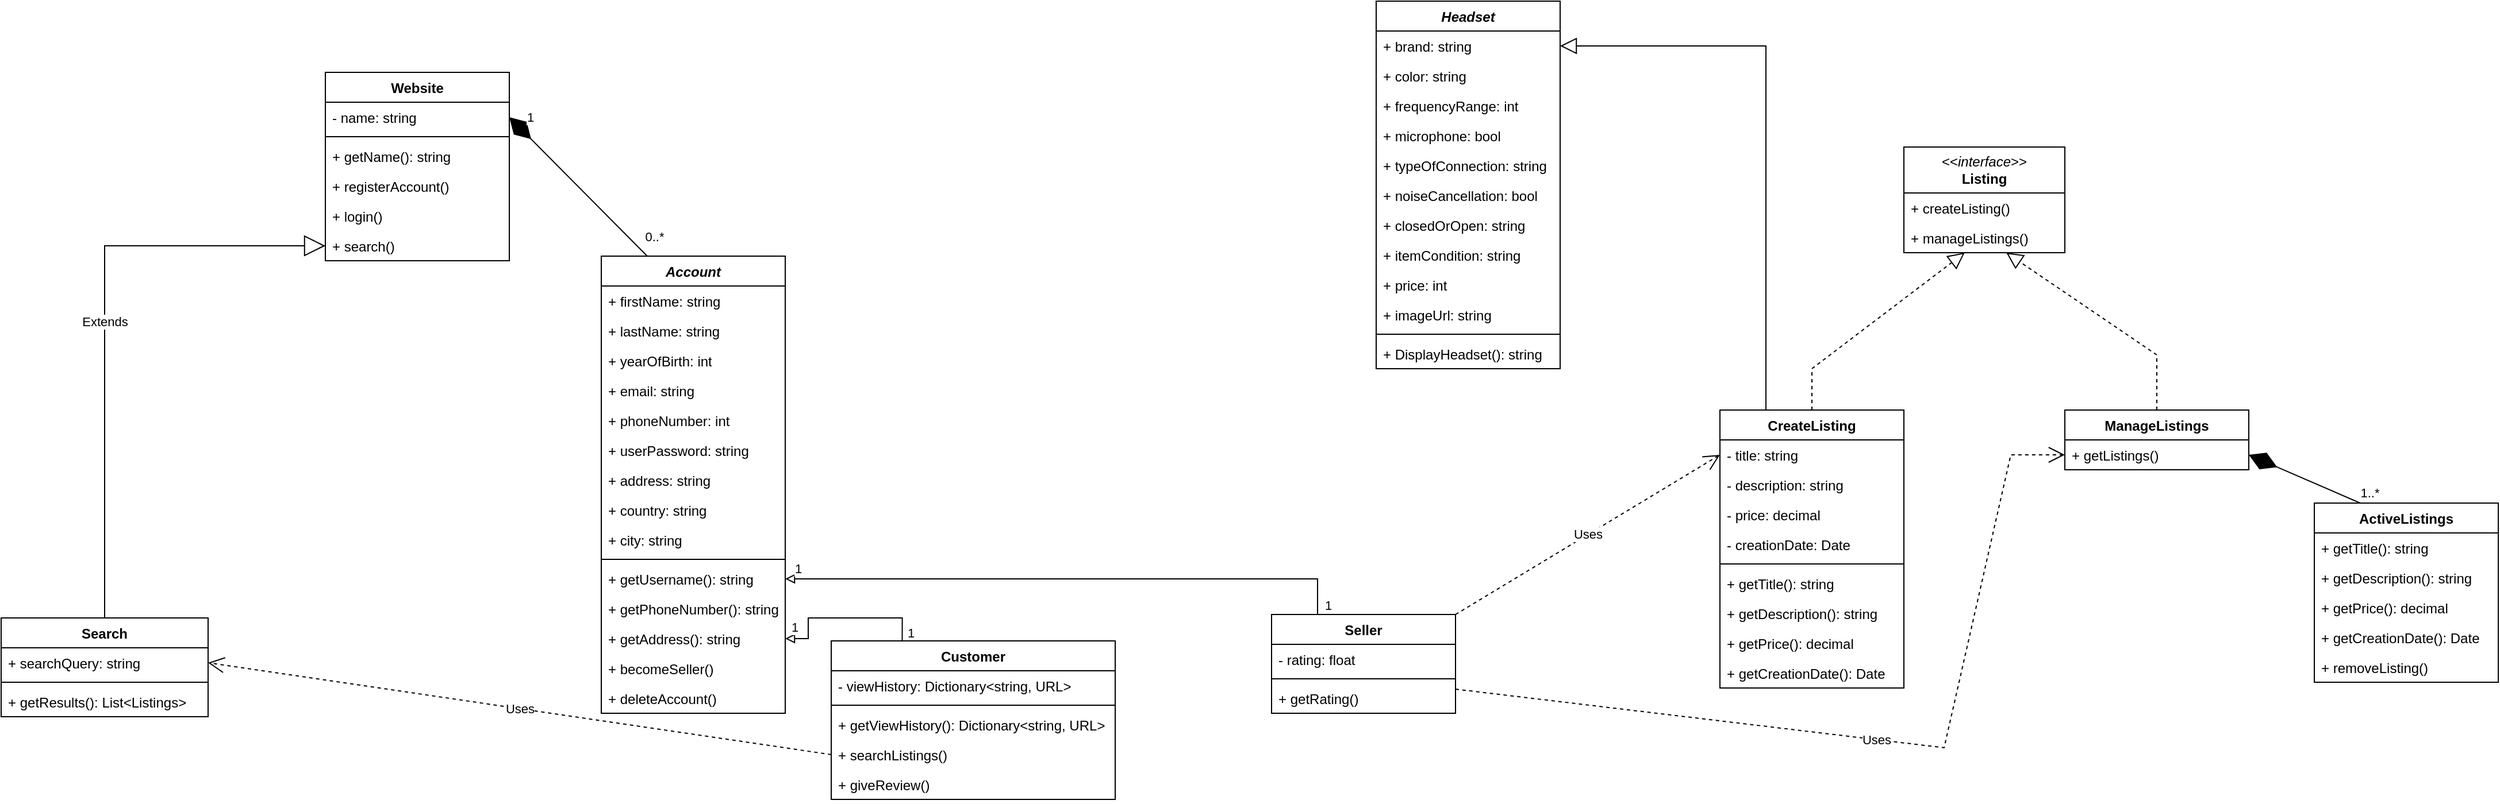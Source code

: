 <mxfile version="24.1.0" type="device">
  <diagram id="C5RBs43oDa-KdzZeNtuy" name="Page-1">
    <mxGraphModel dx="3180" dy="2260" grid="0" gridSize="10" guides="1" tooltips="1" connect="1" arrows="1" fold="1" page="0" pageScale="1" pageWidth="827" pageHeight="1169" math="0" shadow="0">
      <root>
        <mxCell id="WIyWlLk6GJQsqaUBKTNV-0" />
        <mxCell id="WIyWlLk6GJQsqaUBKTNV-1" parent="WIyWlLk6GJQsqaUBKTNV-0" />
        <mxCell id="Wh26aWjTV0uqgQxp3goM-0" value="Website" style="swimlane;fontStyle=1;align=center;verticalAlign=top;childLayout=stackLayout;horizontal=1;startSize=26;horizontalStack=0;resizeParent=1;resizeParentMax=0;resizeLast=0;collapsible=1;marginBottom=0;whiteSpace=wrap;html=1;" parent="WIyWlLk6GJQsqaUBKTNV-1" vertex="1">
          <mxGeometry x="400" y="40" width="160" height="164" as="geometry" />
        </mxCell>
        <mxCell id="Wh26aWjTV0uqgQxp3goM-1" value="- name: string" style="text;strokeColor=none;fillColor=none;align=left;verticalAlign=top;spacingLeft=4;spacingRight=4;overflow=hidden;rotatable=0;points=[[0,0.5],[1,0.5]];portConstraint=eastwest;whiteSpace=wrap;html=1;" parent="Wh26aWjTV0uqgQxp3goM-0" vertex="1">
          <mxGeometry y="26" width="160" height="26" as="geometry" />
        </mxCell>
        <mxCell id="Wh26aWjTV0uqgQxp3goM-2" value="" style="line;strokeWidth=1;fillColor=none;align=left;verticalAlign=middle;spacingTop=-1;spacingLeft=3;spacingRight=3;rotatable=0;labelPosition=right;points=[];portConstraint=eastwest;strokeColor=inherit;" parent="Wh26aWjTV0uqgQxp3goM-0" vertex="1">
          <mxGeometry y="52" width="160" height="8" as="geometry" />
        </mxCell>
        <mxCell id="Wh26aWjTV0uqgQxp3goM-3" value="+ getName(): string" style="text;strokeColor=none;fillColor=none;align=left;verticalAlign=top;spacingLeft=4;spacingRight=4;overflow=hidden;rotatable=0;points=[[0,0.5],[1,0.5]];portConstraint=eastwest;whiteSpace=wrap;html=1;" parent="Wh26aWjTV0uqgQxp3goM-0" vertex="1">
          <mxGeometry y="60" width="160" height="26" as="geometry" />
        </mxCell>
        <mxCell id="Wh26aWjTV0uqgQxp3goM-43" value="+ registerAccount()" style="text;strokeColor=none;fillColor=none;align=left;verticalAlign=top;spacingLeft=4;spacingRight=4;overflow=hidden;rotatable=0;points=[[0,0.5],[1,0.5]];portConstraint=eastwest;whiteSpace=wrap;html=1;" parent="Wh26aWjTV0uqgQxp3goM-0" vertex="1">
          <mxGeometry y="86" width="160" height="26" as="geometry" />
        </mxCell>
        <mxCell id="Wh26aWjTV0uqgQxp3goM-44" value="+ login()" style="text;strokeColor=none;fillColor=none;align=left;verticalAlign=top;spacingLeft=4;spacingRight=4;overflow=hidden;rotatable=0;points=[[0,0.5],[1,0.5]];portConstraint=eastwest;whiteSpace=wrap;html=1;" parent="Wh26aWjTV0uqgQxp3goM-0" vertex="1">
          <mxGeometry y="112" width="160" height="26" as="geometry" />
        </mxCell>
        <mxCell id="Wh26aWjTV0uqgQxp3goM-45" value="+ search()" style="text;strokeColor=none;fillColor=none;align=left;verticalAlign=top;spacingLeft=4;spacingRight=4;overflow=hidden;rotatable=0;points=[[0,0.5],[1,0.5]];portConstraint=eastwest;whiteSpace=wrap;html=1;" parent="Wh26aWjTV0uqgQxp3goM-0" vertex="1">
          <mxGeometry y="138" width="160" height="26" as="geometry" />
        </mxCell>
        <mxCell id="Wh26aWjTV0uqgQxp3goM-4" value="&lt;i&gt;Account&lt;/i&gt;" style="swimlane;fontStyle=1;align=center;verticalAlign=top;childLayout=stackLayout;horizontal=1;startSize=26;horizontalStack=0;resizeParent=1;resizeParentMax=0;resizeLast=0;collapsible=1;marginBottom=0;whiteSpace=wrap;html=1;" parent="WIyWlLk6GJQsqaUBKTNV-1" vertex="1">
          <mxGeometry x="640" y="200" width="160" height="398" as="geometry" />
        </mxCell>
        <mxCell id="Wh26aWjTV0uqgQxp3goM-5" value="+ firstName: string" style="text;strokeColor=none;fillColor=none;align=left;verticalAlign=top;spacingLeft=4;spacingRight=4;overflow=hidden;rotatable=0;points=[[0,0.5],[1,0.5]];portConstraint=eastwest;whiteSpace=wrap;html=1;" parent="Wh26aWjTV0uqgQxp3goM-4" vertex="1">
          <mxGeometry y="26" width="160" height="26" as="geometry" />
        </mxCell>
        <mxCell id="Wh26aWjTV0uqgQxp3goM-8" value="+ lastName: string" style="text;strokeColor=none;fillColor=none;align=left;verticalAlign=top;spacingLeft=4;spacingRight=4;overflow=hidden;rotatable=0;points=[[0,0.5],[1,0.5]];portConstraint=eastwest;whiteSpace=wrap;html=1;" parent="Wh26aWjTV0uqgQxp3goM-4" vertex="1">
          <mxGeometry y="52" width="160" height="26" as="geometry" />
        </mxCell>
        <mxCell id="Wh26aWjTV0uqgQxp3goM-9" value="+ yearOfBirth: int" style="text;strokeColor=none;fillColor=none;align=left;verticalAlign=top;spacingLeft=4;spacingRight=4;overflow=hidden;rotatable=0;points=[[0,0.5],[1,0.5]];portConstraint=eastwest;whiteSpace=wrap;html=1;" parent="Wh26aWjTV0uqgQxp3goM-4" vertex="1">
          <mxGeometry y="78" width="160" height="26" as="geometry" />
        </mxCell>
        <mxCell id="Wh26aWjTV0uqgQxp3goM-11" value="+ email: string" style="text;strokeColor=none;fillColor=none;align=left;verticalAlign=top;spacingLeft=4;spacingRight=4;overflow=hidden;rotatable=0;points=[[0,0.5],[1,0.5]];portConstraint=eastwest;whiteSpace=wrap;html=1;" parent="Wh26aWjTV0uqgQxp3goM-4" vertex="1">
          <mxGeometry y="104" width="160" height="26" as="geometry" />
        </mxCell>
        <mxCell id="oObmR9hAobZwhxBS3R79-1" value="+ phoneNumber: int" style="text;strokeColor=none;fillColor=none;align=left;verticalAlign=top;spacingLeft=4;spacingRight=4;overflow=hidden;rotatable=0;points=[[0,0.5],[1,0.5]];portConstraint=eastwest;whiteSpace=wrap;html=1;" vertex="1" parent="Wh26aWjTV0uqgQxp3goM-4">
          <mxGeometry y="130" width="160" height="26" as="geometry" />
        </mxCell>
        <mxCell id="oObmR9hAobZwhxBS3R79-0" value="+ userPassword: string" style="text;strokeColor=none;fillColor=none;align=left;verticalAlign=top;spacingLeft=4;spacingRight=4;overflow=hidden;rotatable=0;points=[[0,0.5],[1,0.5]];portConstraint=eastwest;whiteSpace=wrap;html=1;" vertex="1" parent="Wh26aWjTV0uqgQxp3goM-4">
          <mxGeometry y="156" width="160" height="26" as="geometry" />
        </mxCell>
        <mxCell id="Wh26aWjTV0uqgQxp3goM-10" value="+ address: string" style="text;strokeColor=none;fillColor=none;align=left;verticalAlign=top;spacingLeft=4;spacingRight=4;overflow=hidden;rotatable=0;points=[[0,0.5],[1,0.5]];portConstraint=eastwest;whiteSpace=wrap;html=1;" parent="Wh26aWjTV0uqgQxp3goM-4" vertex="1">
          <mxGeometry y="182" width="160" height="26" as="geometry" />
        </mxCell>
        <mxCell id="oObmR9hAobZwhxBS3R79-2" value="+ country: string" style="text;strokeColor=none;fillColor=none;align=left;verticalAlign=top;spacingLeft=4;spacingRight=4;overflow=hidden;rotatable=0;points=[[0,0.5],[1,0.5]];portConstraint=eastwest;whiteSpace=wrap;html=1;" vertex="1" parent="Wh26aWjTV0uqgQxp3goM-4">
          <mxGeometry y="208" width="160" height="26" as="geometry" />
        </mxCell>
        <mxCell id="oObmR9hAobZwhxBS3R79-3" value="+ city: string" style="text;strokeColor=none;fillColor=none;align=left;verticalAlign=top;spacingLeft=4;spacingRight=4;overflow=hidden;rotatable=0;points=[[0,0.5],[1,0.5]];portConstraint=eastwest;whiteSpace=wrap;html=1;" vertex="1" parent="Wh26aWjTV0uqgQxp3goM-4">
          <mxGeometry y="234" width="160" height="26" as="geometry" />
        </mxCell>
        <mxCell id="Wh26aWjTV0uqgQxp3goM-6" value="" style="line;strokeWidth=1;fillColor=none;align=left;verticalAlign=middle;spacingTop=-1;spacingLeft=3;spacingRight=3;rotatable=0;labelPosition=right;points=[];portConstraint=eastwest;strokeColor=inherit;" parent="Wh26aWjTV0uqgQxp3goM-4" vertex="1">
          <mxGeometry y="260" width="160" height="8" as="geometry" />
        </mxCell>
        <mxCell id="Wh26aWjTV0uqgQxp3goM-7" value="+ getUsername(): string" style="text;strokeColor=none;fillColor=none;align=left;verticalAlign=top;spacingLeft=4;spacingRight=4;overflow=hidden;rotatable=0;points=[[0,0.5],[1,0.5]];portConstraint=eastwest;whiteSpace=wrap;html=1;" parent="Wh26aWjTV0uqgQxp3goM-4" vertex="1">
          <mxGeometry y="268" width="160" height="26" as="geometry" />
        </mxCell>
        <mxCell id="Wh26aWjTV0uqgQxp3goM-12" value="+ getPhoneNumber(): string" style="text;strokeColor=none;fillColor=none;align=left;verticalAlign=top;spacingLeft=4;spacingRight=4;overflow=hidden;rotatable=0;points=[[0,0.5],[1,0.5]];portConstraint=eastwest;whiteSpace=wrap;html=1;" parent="Wh26aWjTV0uqgQxp3goM-4" vertex="1">
          <mxGeometry y="294" width="160" height="26" as="geometry" />
        </mxCell>
        <mxCell id="Wh26aWjTV0uqgQxp3goM-13" value="+ getAddress(): string" style="text;strokeColor=none;fillColor=none;align=left;verticalAlign=top;spacingLeft=4;spacingRight=4;overflow=hidden;rotatable=0;points=[[0,0.5],[1,0.5]];portConstraint=eastwest;whiteSpace=wrap;html=1;" parent="Wh26aWjTV0uqgQxp3goM-4" vertex="1">
          <mxGeometry y="320" width="160" height="26" as="geometry" />
        </mxCell>
        <mxCell id="Wh26aWjTV0uqgQxp3goM-46" value="+ becomeSeller()" style="text;strokeColor=none;fillColor=none;align=left;verticalAlign=top;spacingLeft=4;spacingRight=4;overflow=hidden;rotatable=0;points=[[0,0.5],[1,0.5]];portConstraint=eastwest;whiteSpace=wrap;html=1;" parent="Wh26aWjTV0uqgQxp3goM-4" vertex="1">
          <mxGeometry y="346" width="160" height="26" as="geometry" />
        </mxCell>
        <mxCell id="Wh26aWjTV0uqgQxp3goM-98" value="+ deleteAccount()" style="text;strokeColor=none;fillColor=none;align=left;verticalAlign=top;spacingLeft=4;spacingRight=4;overflow=hidden;rotatable=0;points=[[0,0.5],[1,0.5]];portConstraint=eastwest;whiteSpace=wrap;html=1;" parent="Wh26aWjTV0uqgQxp3goM-4" vertex="1">
          <mxGeometry y="372" width="160" height="26" as="geometry" />
        </mxCell>
        <mxCell id="Wh26aWjTV0uqgQxp3goM-18" value="" style="endArrow=diamondThin;endFill=1;endSize=24;html=1;rounded=0;entryX=1;entryY=0.5;entryDx=0;entryDy=0;exitX=0.25;exitY=0;exitDx=0;exitDy=0;" parent="WIyWlLk6GJQsqaUBKTNV-1" source="Wh26aWjTV0uqgQxp3goM-4" target="Wh26aWjTV0uqgQxp3goM-1" edge="1">
          <mxGeometry width="160" relative="1" as="geometry">
            <mxPoint x="690" y="190" as="sourcePoint" />
            <mxPoint x="850" y="190" as="targetPoint" />
          </mxGeometry>
        </mxCell>
        <mxCell id="Wh26aWjTV0uqgQxp3goM-19" value="1" style="edgeLabel;html=1;align=center;verticalAlign=middle;resizable=0;points=[];" parent="Wh26aWjTV0uqgQxp3goM-18" vertex="1" connectable="0">
          <mxGeometry x="0.67" y="2" relative="1" as="geometry">
            <mxPoint y="-21" as="offset" />
          </mxGeometry>
        </mxCell>
        <mxCell id="Wh26aWjTV0uqgQxp3goM-20" value="0..*" style="edgeLabel;html=1;align=center;verticalAlign=middle;resizable=0;points=[];" parent="Wh26aWjTV0uqgQxp3goM-18" vertex="1" connectable="0">
          <mxGeometry x="-0.796" relative="1" as="geometry">
            <mxPoint x="18" y="-5" as="offset" />
          </mxGeometry>
        </mxCell>
        <mxCell id="Wh26aWjTV0uqgQxp3goM-41" style="edgeStyle=orthogonalEdgeStyle;rounded=0;orthogonalLoop=1;jettySize=auto;html=1;exitX=0.25;exitY=0;exitDx=0;exitDy=0;entryX=1;entryY=0.5;entryDx=0;entryDy=0;endArrow=block;endFill=0;" parent="WIyWlLk6GJQsqaUBKTNV-1" source="Wh26aWjTV0uqgQxp3goM-21" target="Wh26aWjTV0uqgQxp3goM-13" edge="1">
          <mxGeometry relative="1" as="geometry" />
        </mxCell>
        <mxCell id="Wh26aWjTV0uqgQxp3goM-109" value="1" style="edgeLabel;html=1;align=center;verticalAlign=middle;resizable=0;points=[];" parent="Wh26aWjTV0uqgQxp3goM-41" vertex="1" connectable="0">
          <mxGeometry x="0.861" y="-1" relative="1" as="geometry">
            <mxPoint x="-2" y="-9" as="offset" />
          </mxGeometry>
        </mxCell>
        <mxCell id="Wh26aWjTV0uqgQxp3goM-110" value="1" style="edgeLabel;html=1;align=center;verticalAlign=middle;resizable=0;points=[];" parent="Wh26aWjTV0uqgQxp3goM-41" vertex="1" connectable="0">
          <mxGeometry x="-0.903" y="2" relative="1" as="geometry">
            <mxPoint x="9" as="offset" />
          </mxGeometry>
        </mxCell>
        <mxCell id="Wh26aWjTV0uqgQxp3goM-21" value="Customer" style="swimlane;fontStyle=1;align=center;verticalAlign=top;childLayout=stackLayout;horizontal=1;startSize=26;horizontalStack=0;resizeParent=1;resizeParentMax=0;resizeLast=0;collapsible=1;marginBottom=0;whiteSpace=wrap;html=1;" parent="WIyWlLk6GJQsqaUBKTNV-1" vertex="1">
          <mxGeometry x="840" y="535" width="247" height="138" as="geometry" />
        </mxCell>
        <mxCell id="Wh26aWjTV0uqgQxp3goM-26" value="- viewHistory: Dictionary&amp;lt;string, URL&amp;gt;" style="text;strokeColor=none;fillColor=none;align=left;verticalAlign=top;spacingLeft=4;spacingRight=4;overflow=hidden;rotatable=0;points=[[0,0.5],[1,0.5]];portConstraint=eastwest;whiteSpace=wrap;html=1;" parent="Wh26aWjTV0uqgQxp3goM-21" vertex="1">
          <mxGeometry y="26" width="247" height="26" as="geometry" />
        </mxCell>
        <mxCell id="Wh26aWjTV0uqgQxp3goM-27" value="" style="line;strokeWidth=1;fillColor=none;align=left;verticalAlign=middle;spacingTop=-1;spacingLeft=3;spacingRight=3;rotatable=0;labelPosition=right;points=[];portConstraint=eastwest;strokeColor=inherit;" parent="Wh26aWjTV0uqgQxp3goM-21" vertex="1">
          <mxGeometry y="52" width="247" height="8" as="geometry" />
        </mxCell>
        <mxCell id="Wh26aWjTV0uqgQxp3goM-104" value="+ getViewHistory(): Dictionary&amp;lt;string, URL&amp;gt;" style="text;strokeColor=none;fillColor=none;align=left;verticalAlign=top;spacingLeft=4;spacingRight=4;overflow=hidden;rotatable=0;points=[[0,0.5],[1,0.5]];portConstraint=eastwest;whiteSpace=wrap;html=1;" parent="Wh26aWjTV0uqgQxp3goM-21" vertex="1">
          <mxGeometry y="60" width="247" height="26" as="geometry" />
        </mxCell>
        <mxCell id="Wh26aWjTV0uqgQxp3goM-28" value="+ searchListings()" style="text;strokeColor=none;fillColor=none;align=left;verticalAlign=top;spacingLeft=4;spacingRight=4;overflow=hidden;rotatable=0;points=[[0,0.5],[1,0.5]];portConstraint=eastwest;whiteSpace=wrap;html=1;" parent="Wh26aWjTV0uqgQxp3goM-21" vertex="1">
          <mxGeometry y="86" width="247" height="26" as="geometry" />
        </mxCell>
        <mxCell id="Wh26aWjTV0uqgQxp3goM-29" value="+ giveReview()" style="text;strokeColor=none;fillColor=none;align=left;verticalAlign=top;spacingLeft=4;spacingRight=4;overflow=hidden;rotatable=0;points=[[0,0.5],[1,0.5]];portConstraint=eastwest;whiteSpace=wrap;html=1;" parent="Wh26aWjTV0uqgQxp3goM-21" vertex="1">
          <mxGeometry y="112" width="247" height="26" as="geometry" />
        </mxCell>
        <mxCell id="Wh26aWjTV0uqgQxp3goM-31" value="Seller" style="swimlane;fontStyle=1;align=center;verticalAlign=top;childLayout=stackLayout;horizontal=1;startSize=26;horizontalStack=0;resizeParent=1;resizeParentMax=0;resizeLast=0;collapsible=1;marginBottom=0;whiteSpace=wrap;html=1;" parent="WIyWlLk6GJQsqaUBKTNV-1" vertex="1">
          <mxGeometry x="1223" y="512" width="160" height="86" as="geometry" />
        </mxCell>
        <mxCell id="Wh26aWjTV0uqgQxp3goM-32" value="- rating: float" style="text;strokeColor=none;fillColor=none;align=left;verticalAlign=top;spacingLeft=4;spacingRight=4;overflow=hidden;rotatable=0;points=[[0,0.5],[1,0.5]];portConstraint=eastwest;whiteSpace=wrap;html=1;" parent="Wh26aWjTV0uqgQxp3goM-31" vertex="1">
          <mxGeometry y="26" width="160" height="26" as="geometry" />
        </mxCell>
        <mxCell id="Wh26aWjTV0uqgQxp3goM-37" value="" style="line;strokeWidth=1;fillColor=none;align=left;verticalAlign=middle;spacingTop=-1;spacingLeft=3;spacingRight=3;rotatable=0;labelPosition=right;points=[];portConstraint=eastwest;strokeColor=inherit;" parent="Wh26aWjTV0uqgQxp3goM-31" vertex="1">
          <mxGeometry y="52" width="160" height="8" as="geometry" />
        </mxCell>
        <mxCell id="Wh26aWjTV0uqgQxp3goM-97" value="+ getRating()" style="text;strokeColor=none;fillColor=none;align=left;verticalAlign=top;spacingLeft=4;spacingRight=4;overflow=hidden;rotatable=0;points=[[0,0.5],[1,0.5]];portConstraint=eastwest;whiteSpace=wrap;html=1;" parent="Wh26aWjTV0uqgQxp3goM-31" vertex="1">
          <mxGeometry y="60" width="160" height="26" as="geometry" />
        </mxCell>
        <mxCell id="Wh26aWjTV0uqgQxp3goM-42" style="edgeStyle=orthogonalEdgeStyle;rounded=0;orthogonalLoop=1;jettySize=auto;html=1;exitX=0.25;exitY=0;exitDx=0;exitDy=0;entryX=1;entryY=0.5;entryDx=0;entryDy=0;endArrow=block;endFill=0;" parent="WIyWlLk6GJQsqaUBKTNV-1" source="Wh26aWjTV0uqgQxp3goM-31" target="Wh26aWjTV0uqgQxp3goM-7" edge="1">
          <mxGeometry relative="1" as="geometry" />
        </mxCell>
        <mxCell id="Wh26aWjTV0uqgQxp3goM-107" value="1" style="edgeLabel;html=1;align=center;verticalAlign=middle;resizable=0;points=[];" parent="Wh26aWjTV0uqgQxp3goM-42" vertex="1" connectable="0">
          <mxGeometry x="0.933" relative="1" as="geometry">
            <mxPoint x="-6" y="-9" as="offset" />
          </mxGeometry>
        </mxCell>
        <mxCell id="Wh26aWjTV0uqgQxp3goM-108" value="1" style="edgeLabel;html=1;align=center;verticalAlign=middle;resizable=0;points=[];" parent="Wh26aWjTV0uqgQxp3goM-42" vertex="1" connectable="0">
          <mxGeometry x="-0.965" y="-1" relative="1" as="geometry">
            <mxPoint x="8" as="offset" />
          </mxGeometry>
        </mxCell>
        <mxCell id="Wh26aWjTV0uqgQxp3goM-48" value="&amp;lt;&amp;lt;&lt;i&gt;interface&lt;/i&gt;&amp;gt;&amp;gt;&lt;br&gt;&lt;b&gt;Listing&lt;/b&gt;" style="swimlane;fontStyle=0;childLayout=stackLayout;horizontal=1;startSize=40;fillColor=none;horizontalStack=0;resizeParent=1;resizeParentMax=0;resizeLast=0;collapsible=1;marginBottom=0;whiteSpace=wrap;html=1;" parent="WIyWlLk6GJQsqaUBKTNV-1" vertex="1">
          <mxGeometry x="1773" y="105" width="140" height="92" as="geometry" />
        </mxCell>
        <mxCell id="Wh26aWjTV0uqgQxp3goM-49" value="+ createListing()" style="text;strokeColor=none;fillColor=none;align=left;verticalAlign=top;spacingLeft=4;spacingRight=4;overflow=hidden;rotatable=0;points=[[0,0.5],[1,0.5]];portConstraint=eastwest;whiteSpace=wrap;html=1;" parent="Wh26aWjTV0uqgQxp3goM-48" vertex="1">
          <mxGeometry y="40" width="140" height="26" as="geometry" />
        </mxCell>
        <mxCell id="Wh26aWjTV0uqgQxp3goM-50" value="+ manageListings()" style="text;strokeColor=none;fillColor=none;align=left;verticalAlign=top;spacingLeft=4;spacingRight=4;overflow=hidden;rotatable=0;points=[[0,0.5],[1,0.5]];portConstraint=eastwest;whiteSpace=wrap;html=1;" parent="Wh26aWjTV0uqgQxp3goM-48" vertex="1">
          <mxGeometry y="66" width="140" height="26" as="geometry" />
        </mxCell>
        <mxCell id="Wh26aWjTV0uqgQxp3goM-52" value="CreateListing" style="swimlane;fontStyle=1;align=center;verticalAlign=top;childLayout=stackLayout;horizontal=1;startSize=26;horizontalStack=0;resizeParent=1;resizeParentMax=0;resizeLast=0;collapsible=1;marginBottom=0;whiteSpace=wrap;html=1;" parent="WIyWlLk6GJQsqaUBKTNV-1" vertex="1">
          <mxGeometry x="1613" y="334" width="160" height="242" as="geometry" />
        </mxCell>
        <mxCell id="Wh26aWjTV0uqgQxp3goM-53" value="- title: string" style="text;strokeColor=none;fillColor=none;align=left;verticalAlign=top;spacingLeft=4;spacingRight=4;overflow=hidden;rotatable=0;points=[[0,0.5],[1,0.5]];portConstraint=eastwest;whiteSpace=wrap;html=1;" parent="Wh26aWjTV0uqgQxp3goM-52" vertex="1">
          <mxGeometry y="26" width="160" height="26" as="geometry" />
        </mxCell>
        <mxCell id="Wh26aWjTV0uqgQxp3goM-60" value="- description: string" style="text;strokeColor=none;fillColor=none;align=left;verticalAlign=top;spacingLeft=4;spacingRight=4;overflow=hidden;rotatable=0;points=[[0,0.5],[1,0.5]];portConstraint=eastwest;whiteSpace=wrap;html=1;" parent="Wh26aWjTV0uqgQxp3goM-52" vertex="1">
          <mxGeometry y="52" width="160" height="26" as="geometry" />
        </mxCell>
        <mxCell id="Wh26aWjTV0uqgQxp3goM-61" value="- price: decimal" style="text;strokeColor=none;fillColor=none;align=left;verticalAlign=top;spacingLeft=4;spacingRight=4;overflow=hidden;rotatable=0;points=[[0,0.5],[1,0.5]];portConstraint=eastwest;whiteSpace=wrap;html=1;" parent="Wh26aWjTV0uqgQxp3goM-52" vertex="1">
          <mxGeometry y="78" width="160" height="26" as="geometry" />
        </mxCell>
        <mxCell id="Wh26aWjTV0uqgQxp3goM-62" value="- creationDate: Date" style="text;strokeColor=none;fillColor=none;align=left;verticalAlign=top;spacingLeft=4;spacingRight=4;overflow=hidden;rotatable=0;points=[[0,0.5],[1,0.5]];portConstraint=eastwest;whiteSpace=wrap;html=1;" parent="Wh26aWjTV0uqgQxp3goM-52" vertex="1">
          <mxGeometry y="104" width="160" height="26" as="geometry" />
        </mxCell>
        <mxCell id="Wh26aWjTV0uqgQxp3goM-54" value="" style="line;strokeWidth=1;fillColor=none;align=left;verticalAlign=middle;spacingTop=-1;spacingLeft=3;spacingRight=3;rotatable=0;labelPosition=right;points=[];portConstraint=eastwest;strokeColor=inherit;" parent="Wh26aWjTV0uqgQxp3goM-52" vertex="1">
          <mxGeometry y="130" width="160" height="8" as="geometry" />
        </mxCell>
        <mxCell id="Wh26aWjTV0uqgQxp3goM-55" value="+ getTitle(): string" style="text;strokeColor=none;fillColor=none;align=left;verticalAlign=top;spacingLeft=4;spacingRight=4;overflow=hidden;rotatable=0;points=[[0,0.5],[1,0.5]];portConstraint=eastwest;whiteSpace=wrap;html=1;" parent="Wh26aWjTV0uqgQxp3goM-52" vertex="1">
          <mxGeometry y="138" width="160" height="26" as="geometry" />
        </mxCell>
        <mxCell id="Wh26aWjTV0uqgQxp3goM-64" value="+ getDescription(): string" style="text;strokeColor=none;fillColor=none;align=left;verticalAlign=top;spacingLeft=4;spacingRight=4;overflow=hidden;rotatable=0;points=[[0,0.5],[1,0.5]];portConstraint=eastwest;whiteSpace=wrap;html=1;" parent="Wh26aWjTV0uqgQxp3goM-52" vertex="1">
          <mxGeometry y="164" width="160" height="26" as="geometry" />
        </mxCell>
        <mxCell id="Wh26aWjTV0uqgQxp3goM-65" value="+ getPrice(): decimal" style="text;strokeColor=none;fillColor=none;align=left;verticalAlign=top;spacingLeft=4;spacingRight=4;overflow=hidden;rotatable=0;points=[[0,0.5],[1,0.5]];portConstraint=eastwest;whiteSpace=wrap;html=1;" parent="Wh26aWjTV0uqgQxp3goM-52" vertex="1">
          <mxGeometry y="190" width="160" height="26" as="geometry" />
        </mxCell>
        <mxCell id="Wh26aWjTV0uqgQxp3goM-66" value="+ getCreationDate(): Date" style="text;strokeColor=none;fillColor=none;align=left;verticalAlign=top;spacingLeft=4;spacingRight=4;overflow=hidden;rotatable=0;points=[[0,0.5],[1,0.5]];portConstraint=eastwest;whiteSpace=wrap;html=1;" parent="Wh26aWjTV0uqgQxp3goM-52" vertex="1">
          <mxGeometry y="216" width="160" height="26" as="geometry" />
        </mxCell>
        <mxCell id="Wh26aWjTV0uqgQxp3goM-59" value="" style="endArrow=block;dashed=1;endFill=0;endSize=12;html=1;rounded=0;exitX=0.5;exitY=0;exitDx=0;exitDy=0;" parent="WIyWlLk6GJQsqaUBKTNV-1" source="Wh26aWjTV0uqgQxp3goM-52" target="Wh26aWjTV0uqgQxp3goM-50" edge="1">
          <mxGeometry width="160" relative="1" as="geometry">
            <mxPoint x="1674" y="314" as="sourcePoint" />
            <mxPoint x="1592" y="252" as="targetPoint" />
            <Array as="points">
              <mxPoint x="1693" y="298" />
            </Array>
          </mxGeometry>
        </mxCell>
        <mxCell id="Wh26aWjTV0uqgQxp3goM-67" value="ManageListings" style="swimlane;fontStyle=1;align=center;verticalAlign=top;childLayout=stackLayout;horizontal=1;startSize=26;horizontalStack=0;resizeParent=1;resizeParentMax=0;resizeLast=0;collapsible=1;marginBottom=0;whiteSpace=wrap;html=1;" parent="WIyWlLk6GJQsqaUBKTNV-1" vertex="1">
          <mxGeometry x="1913" y="334" width="160" height="52" as="geometry" />
        </mxCell>
        <mxCell id="Wh26aWjTV0uqgQxp3goM-73" value="+ getListings()" style="text;strokeColor=none;fillColor=none;align=left;verticalAlign=top;spacingLeft=4;spacingRight=4;overflow=hidden;rotatable=0;points=[[0,0.5],[1,0.5]];portConstraint=eastwest;whiteSpace=wrap;html=1;" parent="Wh26aWjTV0uqgQxp3goM-67" vertex="1">
          <mxGeometry y="26" width="160" height="26" as="geometry" />
        </mxCell>
        <mxCell id="Wh26aWjTV0uqgQxp3goM-78" value="" style="endArrow=block;dashed=1;endFill=0;endSize=12;html=1;rounded=0;exitX=0.5;exitY=0;exitDx=0;exitDy=0;" parent="WIyWlLk6GJQsqaUBKTNV-1" source="Wh26aWjTV0uqgQxp3goM-67" target="Wh26aWjTV0uqgQxp3goM-50" edge="1">
          <mxGeometry width="160" relative="1" as="geometry">
            <mxPoint x="1969" y="282" as="sourcePoint" />
            <mxPoint x="2129" y="282" as="targetPoint" />
            <Array as="points">
              <mxPoint x="1993" y="286" />
            </Array>
          </mxGeometry>
        </mxCell>
        <mxCell id="Wh26aWjTV0uqgQxp3goM-81" value="ActiveListings" style="swimlane;fontStyle=1;align=center;verticalAlign=top;childLayout=stackLayout;horizontal=1;startSize=26;horizontalStack=0;resizeParent=1;resizeParentMax=0;resizeLast=0;collapsible=1;marginBottom=0;whiteSpace=wrap;html=1;" parent="WIyWlLk6GJQsqaUBKTNV-1" vertex="1">
          <mxGeometry x="2130" y="415" width="160" height="156" as="geometry" />
        </mxCell>
        <mxCell id="Wh26aWjTV0uqgQxp3goM-87" value="+ getTitle(): string" style="text;strokeColor=none;fillColor=none;align=left;verticalAlign=top;spacingLeft=4;spacingRight=4;overflow=hidden;rotatable=0;points=[[0,0.5],[1,0.5]];portConstraint=eastwest;whiteSpace=wrap;html=1;" parent="Wh26aWjTV0uqgQxp3goM-81" vertex="1">
          <mxGeometry y="26" width="160" height="26" as="geometry" />
        </mxCell>
        <mxCell id="Wh26aWjTV0uqgQxp3goM-88" value="+ getDescription(): string" style="text;strokeColor=none;fillColor=none;align=left;verticalAlign=top;spacingLeft=4;spacingRight=4;overflow=hidden;rotatable=0;points=[[0,0.5],[1,0.5]];portConstraint=eastwest;whiteSpace=wrap;html=1;" parent="Wh26aWjTV0uqgQxp3goM-81" vertex="1">
          <mxGeometry y="52" width="160" height="26" as="geometry" />
        </mxCell>
        <mxCell id="Wh26aWjTV0uqgQxp3goM-89" value="+ getPrice(): decimal" style="text;strokeColor=none;fillColor=none;align=left;verticalAlign=top;spacingLeft=4;spacingRight=4;overflow=hidden;rotatable=0;points=[[0,0.5],[1,0.5]];portConstraint=eastwest;whiteSpace=wrap;html=1;" parent="Wh26aWjTV0uqgQxp3goM-81" vertex="1">
          <mxGeometry y="78" width="160" height="26" as="geometry" />
        </mxCell>
        <mxCell id="Wh26aWjTV0uqgQxp3goM-90" value="+ getCreationDate(): Date" style="text;strokeColor=none;fillColor=none;align=left;verticalAlign=top;spacingLeft=4;spacingRight=4;overflow=hidden;rotatable=0;points=[[0,0.5],[1,0.5]];portConstraint=eastwest;whiteSpace=wrap;html=1;" parent="Wh26aWjTV0uqgQxp3goM-81" vertex="1">
          <mxGeometry y="104" width="160" height="26" as="geometry" />
        </mxCell>
        <mxCell id="Wh26aWjTV0uqgQxp3goM-91" value="+ removeListing()" style="text;strokeColor=none;fillColor=none;align=left;verticalAlign=top;spacingLeft=4;spacingRight=4;overflow=hidden;rotatable=0;points=[[0,0.5],[1,0.5]];portConstraint=eastwest;whiteSpace=wrap;html=1;" parent="Wh26aWjTV0uqgQxp3goM-81" vertex="1">
          <mxGeometry y="130" width="160" height="26" as="geometry" />
        </mxCell>
        <mxCell id="Wh26aWjTV0uqgQxp3goM-94" value="" style="endArrow=diamondThin;endFill=1;endSize=24;html=1;rounded=0;entryX=1;entryY=0.5;entryDx=0;entryDy=0;exitX=0.25;exitY=0;exitDx=0;exitDy=0;" parent="WIyWlLk6GJQsqaUBKTNV-1" source="Wh26aWjTV0uqgQxp3goM-81" target="Wh26aWjTV0uqgQxp3goM-73" edge="1">
          <mxGeometry width="160" relative="1" as="geometry">
            <mxPoint x="1976" y="444" as="sourcePoint" />
            <mxPoint x="2136" y="444" as="targetPoint" />
          </mxGeometry>
        </mxCell>
        <mxCell id="Wh26aWjTV0uqgQxp3goM-111" value="1..*" style="edgeLabel;html=1;align=center;verticalAlign=middle;resizable=0;points=[];" parent="Wh26aWjTV0uqgQxp3goM-94" vertex="1" connectable="0">
          <mxGeometry x="-0.726" y="1" relative="1" as="geometry">
            <mxPoint x="21" y="-4" as="offset" />
          </mxGeometry>
        </mxCell>
        <mxCell id="Wh26aWjTV0uqgQxp3goM-95" value="Uses" style="endArrow=open;endSize=12;dashed=1;html=1;rounded=0;exitX=1;exitY=0;exitDx=0;exitDy=0;entryX=0;entryY=0.5;entryDx=0;entryDy=0;" parent="WIyWlLk6GJQsqaUBKTNV-1" source="Wh26aWjTV0uqgQxp3goM-31" target="Wh26aWjTV0uqgQxp3goM-53" edge="1">
          <mxGeometry width="160" relative="1" as="geometry">
            <mxPoint x="1401" y="449" as="sourcePoint" />
            <mxPoint x="1561" y="449" as="targetPoint" />
          </mxGeometry>
        </mxCell>
        <mxCell id="Wh26aWjTV0uqgQxp3goM-96" value="Uses" style="endArrow=open;endSize=12;dashed=1;html=1;rounded=0;exitX=1;exitY=0.5;exitDx=0;exitDy=0;entryX=0;entryY=0.5;entryDx=0;entryDy=0;" parent="WIyWlLk6GJQsqaUBKTNV-1" target="Wh26aWjTV0uqgQxp3goM-73" edge="1">
          <mxGeometry width="160" relative="1" as="geometry">
            <mxPoint x="1383" y="577" as="sourcePoint" />
            <mxPoint x="1649" y="619" as="targetPoint" />
            <Array as="points">
              <mxPoint x="1808" y="628" />
              <mxPoint x="1866" y="373" />
            </Array>
          </mxGeometry>
        </mxCell>
        <mxCell id="Wh26aWjTV0uqgQxp3goM-99" value="Search" style="swimlane;fontStyle=1;align=center;verticalAlign=top;childLayout=stackLayout;horizontal=1;startSize=26;horizontalStack=0;resizeParent=1;resizeParentMax=0;resizeLast=0;collapsible=1;marginBottom=0;whiteSpace=wrap;html=1;" parent="WIyWlLk6GJQsqaUBKTNV-1" vertex="1">
          <mxGeometry x="118" y="515" width="180" height="86" as="geometry" />
        </mxCell>
        <mxCell id="Wh26aWjTV0uqgQxp3goM-100" value="+ searchQuery: string" style="text;strokeColor=none;fillColor=none;align=left;verticalAlign=top;spacingLeft=4;spacingRight=4;overflow=hidden;rotatable=0;points=[[0,0.5],[1,0.5]];portConstraint=eastwest;whiteSpace=wrap;html=1;" parent="Wh26aWjTV0uqgQxp3goM-99" vertex="1">
          <mxGeometry y="26" width="180" height="26" as="geometry" />
        </mxCell>
        <mxCell id="Wh26aWjTV0uqgQxp3goM-101" value="" style="line;strokeWidth=1;fillColor=none;align=left;verticalAlign=middle;spacingTop=-1;spacingLeft=3;spacingRight=3;rotatable=0;labelPosition=right;points=[];portConstraint=eastwest;strokeColor=inherit;" parent="Wh26aWjTV0uqgQxp3goM-99" vertex="1">
          <mxGeometry y="52" width="180" height="8" as="geometry" />
        </mxCell>
        <mxCell id="Wh26aWjTV0uqgQxp3goM-102" value="+ getResults(): List&amp;lt;Listings&amp;gt;" style="text;strokeColor=none;fillColor=none;align=left;verticalAlign=top;spacingLeft=4;spacingRight=4;overflow=hidden;rotatable=0;points=[[0,0.5],[1,0.5]];portConstraint=eastwest;whiteSpace=wrap;html=1;" parent="Wh26aWjTV0uqgQxp3goM-99" vertex="1">
          <mxGeometry y="60" width="180" height="26" as="geometry" />
        </mxCell>
        <mxCell id="Wh26aWjTV0uqgQxp3goM-103" value="Uses" style="endArrow=open;endSize=12;dashed=1;html=1;rounded=0;entryX=1;entryY=0.5;entryDx=0;entryDy=0;exitX=0;exitY=0.5;exitDx=0;exitDy=0;" parent="WIyWlLk6GJQsqaUBKTNV-1" source="Wh26aWjTV0uqgQxp3goM-28" target="Wh26aWjTV0uqgQxp3goM-100" edge="1">
          <mxGeometry width="160" relative="1" as="geometry">
            <mxPoint x="795" y="591" as="sourcePoint" />
            <mxPoint x="955" y="591" as="targetPoint" />
          </mxGeometry>
        </mxCell>
        <mxCell id="Wh26aWjTV0uqgQxp3goM-105" value="Extends" style="endArrow=block;endSize=16;endFill=0;html=1;rounded=0;entryX=0;entryY=0.5;entryDx=0;entryDy=0;exitX=0.5;exitY=0;exitDx=0;exitDy=0;" parent="WIyWlLk6GJQsqaUBKTNV-1" source="Wh26aWjTV0uqgQxp3goM-99" target="Wh26aWjTV0uqgQxp3goM-45" edge="1">
          <mxGeometry width="160" relative="1" as="geometry">
            <mxPoint x="451" y="383" as="sourcePoint" />
            <mxPoint x="611" y="383" as="targetPoint" />
            <Array as="points">
              <mxPoint x="208" y="191" />
            </Array>
          </mxGeometry>
        </mxCell>
        <mxCell id="Wh26aWjTV0uqgQxp3goM-112" value="&lt;i&gt;Headset&lt;/i&gt;" style="swimlane;fontStyle=1;align=center;verticalAlign=top;childLayout=stackLayout;horizontal=1;startSize=26;horizontalStack=0;resizeParent=1;resizeParentMax=0;resizeLast=0;collapsible=1;marginBottom=0;whiteSpace=wrap;html=1;" parent="WIyWlLk6GJQsqaUBKTNV-1" vertex="1">
          <mxGeometry x="1314" y="-22" width="160" height="320" as="geometry" />
        </mxCell>
        <mxCell id="Wh26aWjTV0uqgQxp3goM-113" value="+ brand: string" style="text;strokeColor=none;fillColor=none;align=left;verticalAlign=top;spacingLeft=4;spacingRight=4;overflow=hidden;rotatable=0;points=[[0,0.5],[1,0.5]];portConstraint=eastwest;whiteSpace=wrap;html=1;" parent="Wh26aWjTV0uqgQxp3goM-112" vertex="1">
          <mxGeometry y="26" width="160" height="26" as="geometry" />
        </mxCell>
        <mxCell id="Wh26aWjTV0uqgQxp3goM-116" value="+ color: string" style="text;strokeColor=none;fillColor=none;align=left;verticalAlign=top;spacingLeft=4;spacingRight=4;overflow=hidden;rotatable=0;points=[[0,0.5],[1,0.5]];portConstraint=eastwest;whiteSpace=wrap;html=1;" parent="Wh26aWjTV0uqgQxp3goM-112" vertex="1">
          <mxGeometry y="52" width="160" height="26" as="geometry" />
        </mxCell>
        <mxCell id="Wh26aWjTV0uqgQxp3goM-117" value="+ frequencyRange: int" style="text;strokeColor=none;fillColor=none;align=left;verticalAlign=top;spacingLeft=4;spacingRight=4;overflow=hidden;rotatable=0;points=[[0,0.5],[1,0.5]];portConstraint=eastwest;whiteSpace=wrap;html=1;" parent="Wh26aWjTV0uqgQxp3goM-112" vertex="1">
          <mxGeometry y="78" width="160" height="26" as="geometry" />
        </mxCell>
        <mxCell id="Wh26aWjTV0uqgQxp3goM-118" value="+ microphone: bool" style="text;strokeColor=none;fillColor=none;align=left;verticalAlign=top;spacingLeft=4;spacingRight=4;overflow=hidden;rotatable=0;points=[[0,0.5],[1,0.5]];portConstraint=eastwest;whiteSpace=wrap;html=1;" parent="Wh26aWjTV0uqgQxp3goM-112" vertex="1">
          <mxGeometry y="104" width="160" height="26" as="geometry" />
        </mxCell>
        <mxCell id="Wh26aWjTV0uqgQxp3goM-120" value="+ typeOfConnection: string" style="text;strokeColor=none;fillColor=none;align=left;verticalAlign=top;spacingLeft=4;spacingRight=4;overflow=hidden;rotatable=0;points=[[0,0.5],[1,0.5]];portConstraint=eastwest;whiteSpace=wrap;html=1;" parent="Wh26aWjTV0uqgQxp3goM-112" vertex="1">
          <mxGeometry y="130" width="160" height="26" as="geometry" />
        </mxCell>
        <mxCell id="Wh26aWjTV0uqgQxp3goM-122" value="+ noiseCancellation: bool" style="text;strokeColor=none;fillColor=none;align=left;verticalAlign=top;spacingLeft=4;spacingRight=4;overflow=hidden;rotatable=0;points=[[0,0.5],[1,0.5]];portConstraint=eastwest;whiteSpace=wrap;html=1;" parent="Wh26aWjTV0uqgQxp3goM-112" vertex="1">
          <mxGeometry y="156" width="160" height="26" as="geometry" />
        </mxCell>
        <mxCell id="Wh26aWjTV0uqgQxp3goM-121" value="+ closedOrOpen: string" style="text;strokeColor=none;fillColor=none;align=left;verticalAlign=top;spacingLeft=4;spacingRight=4;overflow=hidden;rotatable=0;points=[[0,0.5],[1,0.5]];portConstraint=eastwest;whiteSpace=wrap;html=1;" parent="Wh26aWjTV0uqgQxp3goM-112" vertex="1">
          <mxGeometry y="182" width="160" height="26" as="geometry" />
        </mxCell>
        <mxCell id="Wh26aWjTV0uqgQxp3goM-119" value="+ itemCondition: string" style="text;strokeColor=none;fillColor=none;align=left;verticalAlign=top;spacingLeft=4;spacingRight=4;overflow=hidden;rotatable=0;points=[[0,0.5],[1,0.5]];portConstraint=eastwest;whiteSpace=wrap;html=1;" parent="Wh26aWjTV0uqgQxp3goM-112" vertex="1">
          <mxGeometry y="208" width="160" height="26" as="geometry" />
        </mxCell>
        <mxCell id="uREHOTcs33ZpqJwG1wTb-2" value="&lt;div&gt;+ price: int&lt;/div&gt;" style="text;strokeColor=none;fillColor=none;align=left;verticalAlign=top;spacingLeft=4;spacingRight=4;overflow=hidden;rotatable=0;points=[[0,0.5],[1,0.5]];portConstraint=eastwest;whiteSpace=wrap;html=1;" parent="Wh26aWjTV0uqgQxp3goM-112" vertex="1">
          <mxGeometry y="234" width="160" height="26" as="geometry" />
        </mxCell>
        <mxCell id="uREHOTcs33ZpqJwG1wTb-4" value="&lt;div&gt;+ imageUrl: string&lt;/div&gt;" style="text;strokeColor=none;fillColor=none;align=left;verticalAlign=top;spacingLeft=4;spacingRight=4;overflow=hidden;rotatable=0;points=[[0,0.5],[1,0.5]];portConstraint=eastwest;whiteSpace=wrap;html=1;" parent="Wh26aWjTV0uqgQxp3goM-112" vertex="1">
          <mxGeometry y="260" width="160" height="26" as="geometry" />
        </mxCell>
        <mxCell id="Wh26aWjTV0uqgQxp3goM-114" value="" style="line;strokeWidth=1;fillColor=none;align=left;verticalAlign=middle;spacingTop=-1;spacingLeft=3;spacingRight=3;rotatable=0;labelPosition=right;points=[];portConstraint=eastwest;strokeColor=inherit;" parent="Wh26aWjTV0uqgQxp3goM-112" vertex="1">
          <mxGeometry y="286" width="160" height="8" as="geometry" />
        </mxCell>
        <mxCell id="Wh26aWjTV0uqgQxp3goM-115" value="+ DisplayHeadset(): string" style="text;strokeColor=none;fillColor=none;align=left;verticalAlign=top;spacingLeft=4;spacingRight=4;overflow=hidden;rotatable=0;points=[[0,0.5],[1,0.5]];portConstraint=eastwest;whiteSpace=wrap;html=1;" parent="Wh26aWjTV0uqgQxp3goM-112" vertex="1">
          <mxGeometry y="294" width="160" height="26" as="geometry" />
        </mxCell>
        <mxCell id="Wh26aWjTV0uqgQxp3goM-125" value="" style="endArrow=block;endFill=0;endSize=12;html=1;rounded=0;exitX=0.25;exitY=0;exitDx=0;exitDy=0;entryX=1;entryY=0.5;entryDx=0;entryDy=0;" parent="WIyWlLk6GJQsqaUBKTNV-1" source="Wh26aWjTV0uqgQxp3goM-52" target="Wh26aWjTV0uqgQxp3goM-113" edge="1">
          <mxGeometry width="160" relative="1" as="geometry">
            <mxPoint x="1543" y="200" as="sourcePoint" />
            <mxPoint x="1703" y="200" as="targetPoint" />
            <Array as="points">
              <mxPoint x="1653" y="17" />
            </Array>
          </mxGeometry>
        </mxCell>
      </root>
    </mxGraphModel>
  </diagram>
</mxfile>
